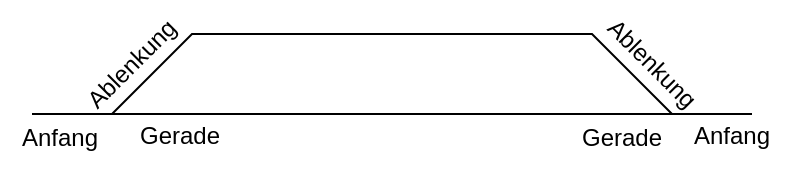 <mxfile version="24.0.1" type="github">
  <diagram name="Page-1" id="MNpvDhinYIVKgFokDUD7">
    <mxGraphModel dx="2058" dy="1103" grid="1" gridSize="10" guides="1" tooltips="1" connect="1" arrows="1" fold="1" page="1" pageScale="1" pageWidth="850" pageHeight="1100" math="0" shadow="0">
      <root>
        <mxCell id="0" />
        <mxCell id="1" parent="0" />
        <mxCell id="qbAr8CiwFzu9fodnG-jA-1" value="" style="endArrow=none;html=1;rounded=0;" edge="1" parent="1">
          <mxGeometry width="50" height="50" relative="1" as="geometry">
            <mxPoint x="40" y="80" as="sourcePoint" />
            <mxPoint x="400" y="80" as="targetPoint" />
          </mxGeometry>
        </mxCell>
        <mxCell id="qbAr8CiwFzu9fodnG-jA-2" value="" style="endArrow=none;html=1;rounded=0;" edge="1" parent="1">
          <mxGeometry width="50" height="50" relative="1" as="geometry">
            <mxPoint x="80" y="80" as="sourcePoint" />
            <mxPoint x="360" y="80" as="targetPoint" />
            <Array as="points">
              <mxPoint x="120" y="40" />
              <mxPoint x="320" y="40" />
            </Array>
          </mxGeometry>
        </mxCell>
        <mxCell id="qbAr8CiwFzu9fodnG-jA-3" value="Anfang" style="text;html=1;align=center;verticalAlign=middle;whiteSpace=wrap;rounded=0;" vertex="1" parent="1">
          <mxGeometry x="24" y="77" width="60" height="30" as="geometry" />
        </mxCell>
        <mxCell id="qbAr8CiwFzu9fodnG-jA-4" value="Ablenkung" style="text;html=1;align=center;verticalAlign=middle;whiteSpace=wrap;rounded=0;rotation=-45;" vertex="1" parent="1">
          <mxGeometry x="60" y="40" width="60" height="30" as="geometry" />
        </mxCell>
        <mxCell id="qbAr8CiwFzu9fodnG-jA-5" value="Gerade" style="text;html=1;align=center;verticalAlign=middle;whiteSpace=wrap;rounded=0;" vertex="1" parent="1">
          <mxGeometry x="84" y="76" width="60" height="30" as="geometry" />
        </mxCell>
        <mxCell id="qbAr8CiwFzu9fodnG-jA-7" value="Gerade" style="text;html=1;align=center;verticalAlign=middle;whiteSpace=wrap;rounded=0;" vertex="1" parent="1">
          <mxGeometry x="305" y="77" width="60" height="30" as="geometry" />
        </mxCell>
        <mxCell id="qbAr8CiwFzu9fodnG-jA-8" value="Anfang" style="text;html=1;align=center;verticalAlign=middle;whiteSpace=wrap;rounded=0;" vertex="1" parent="1">
          <mxGeometry x="360" y="76" width="60" height="30" as="geometry" />
        </mxCell>
        <mxCell id="qbAr8CiwFzu9fodnG-jA-9" value="Ablenkung" style="text;html=1;align=center;verticalAlign=middle;whiteSpace=wrap;rounded=0;rotation=45;" vertex="1" parent="1">
          <mxGeometry x="320" y="40" width="60" height="30" as="geometry" />
        </mxCell>
      </root>
    </mxGraphModel>
  </diagram>
</mxfile>
